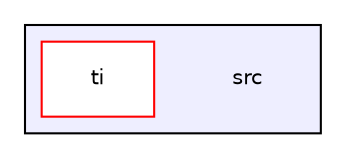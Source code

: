 digraph "src" {
  compound=true
  node [ fontsize="10", fontname="Helvetica"];
  edge [ labelfontsize="10", labelfontname="Helvetica"];
  subgraph clusterdir_9c9a9159f16870db7b843754693e6e43 {
    graph [ bgcolor="#eeeeff", pencolor="black", label="" URL="dir_9c9a9159f16870db7b843754693e6e43.html"];
    dir_9c9a9159f16870db7b843754693e6e43 [shape=plaintext label="src"];
    dir_36dac017d8fa1f792c4d163c29261eb1 [shape=box label="ti" color="red" fillcolor="white" style="filled" URL="dir_36dac017d8fa1f792c4d163c29261eb1.html"];
  }
}
